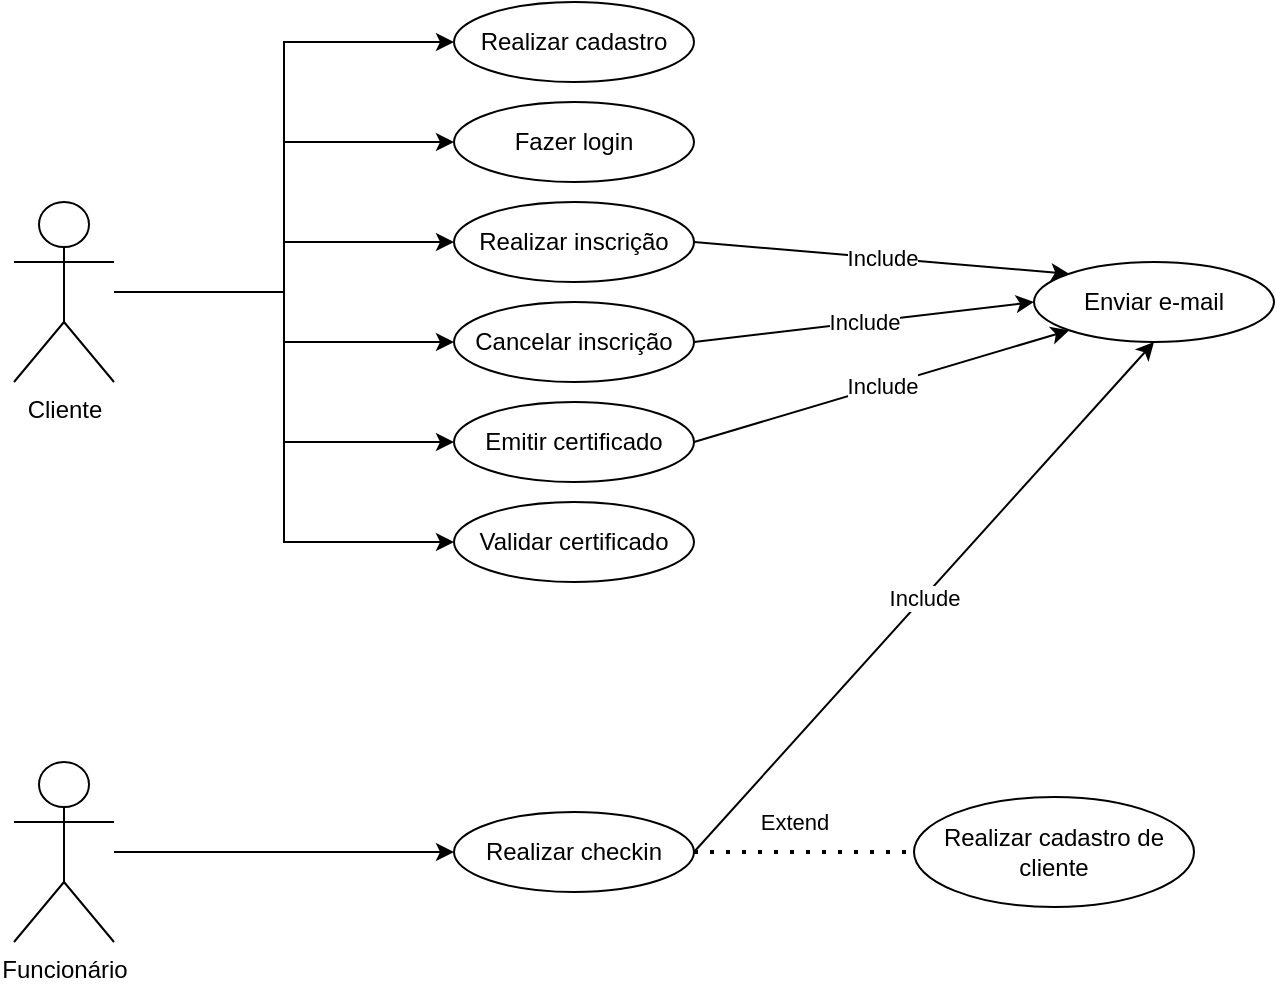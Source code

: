 <mxfile version="15.7.3" type="device"><diagram id="jHbD9xhgOA_Gl2QxAQvc" name="Page-1"><mxGraphModel dx="1374" dy="793" grid="1" gridSize="10" guides="1" tooltips="1" connect="1" arrows="1" fold="1" page="1" pageScale="1" pageWidth="827" pageHeight="1169" math="0" shadow="0"><root><mxCell id="0"/><mxCell id="1" parent="0"/><mxCell id="xTnpgNEam5HYeYE1drH0-10" style="edgeStyle=orthogonalEdgeStyle;rounded=0;orthogonalLoop=1;jettySize=auto;html=1;entryX=0;entryY=0.5;entryDx=0;entryDy=0;" edge="1" parent="1" source="xTnpgNEam5HYeYE1drH0-1" target="xTnpgNEam5HYeYE1drH0-9"><mxGeometry relative="1" as="geometry"/></mxCell><mxCell id="xTnpgNEam5HYeYE1drH0-1" value="Funcionário" style="shape=umlActor;verticalLabelPosition=bottom;verticalAlign=top;html=1;outlineConnect=0;" vertex="1" parent="1"><mxGeometry x="50" y="470" width="50" height="90" as="geometry"/></mxCell><mxCell id="xTnpgNEam5HYeYE1drH0-11" style="edgeStyle=orthogonalEdgeStyle;rounded=0;orthogonalLoop=1;jettySize=auto;html=1;entryX=0;entryY=0.5;entryDx=0;entryDy=0;" edge="1" parent="1" source="xTnpgNEam5HYeYE1drH0-2" target="xTnpgNEam5HYeYE1drH0-3"><mxGeometry relative="1" as="geometry"/></mxCell><mxCell id="xTnpgNEam5HYeYE1drH0-12" style="edgeStyle=orthogonalEdgeStyle;rounded=0;orthogonalLoop=1;jettySize=auto;html=1;entryX=0;entryY=0.5;entryDx=0;entryDy=0;" edge="1" parent="1" source="xTnpgNEam5HYeYE1drH0-2" target="xTnpgNEam5HYeYE1drH0-4"><mxGeometry relative="1" as="geometry"/></mxCell><mxCell id="xTnpgNEam5HYeYE1drH0-13" style="edgeStyle=orthogonalEdgeStyle;rounded=0;orthogonalLoop=1;jettySize=auto;html=1;entryX=0;entryY=0.5;entryDx=0;entryDy=0;" edge="1" parent="1" source="xTnpgNEam5HYeYE1drH0-2" target="xTnpgNEam5HYeYE1drH0-5"><mxGeometry relative="1" as="geometry"/></mxCell><mxCell id="xTnpgNEam5HYeYE1drH0-14" style="edgeStyle=orthogonalEdgeStyle;rounded=0;orthogonalLoop=1;jettySize=auto;html=1;entryX=0;entryY=0.5;entryDx=0;entryDy=0;" edge="1" parent="1" source="xTnpgNEam5HYeYE1drH0-2" target="xTnpgNEam5HYeYE1drH0-6"><mxGeometry relative="1" as="geometry"/></mxCell><mxCell id="xTnpgNEam5HYeYE1drH0-15" style="edgeStyle=orthogonalEdgeStyle;rounded=0;orthogonalLoop=1;jettySize=auto;html=1;entryX=0;entryY=0.5;entryDx=0;entryDy=0;" edge="1" parent="1" source="xTnpgNEam5HYeYE1drH0-2" target="xTnpgNEam5HYeYE1drH0-7"><mxGeometry relative="1" as="geometry"/></mxCell><mxCell id="xTnpgNEam5HYeYE1drH0-16" style="edgeStyle=orthogonalEdgeStyle;rounded=0;orthogonalLoop=1;jettySize=auto;html=1;entryX=0;entryY=0.5;entryDx=0;entryDy=0;" edge="1" parent="1" source="xTnpgNEam5HYeYE1drH0-2" target="xTnpgNEam5HYeYE1drH0-8"><mxGeometry relative="1" as="geometry"/></mxCell><mxCell id="xTnpgNEam5HYeYE1drH0-2" value="Cliente" style="shape=umlActor;verticalLabelPosition=bottom;verticalAlign=top;html=1;outlineConnect=0;" vertex="1" parent="1"><mxGeometry x="50" y="190" width="50" height="90" as="geometry"/></mxCell><mxCell id="xTnpgNEam5HYeYE1drH0-3" value="Realizar cadastro" style="ellipse;whiteSpace=wrap;html=1;" vertex="1" parent="1"><mxGeometry x="270" y="90" width="120" height="40" as="geometry"/></mxCell><mxCell id="xTnpgNEam5HYeYE1drH0-4" value="Fazer login" style="ellipse;whiteSpace=wrap;html=1;" vertex="1" parent="1"><mxGeometry x="270" y="140" width="120" height="40" as="geometry"/></mxCell><mxCell id="xTnpgNEam5HYeYE1drH0-5" value="Realizar inscrição" style="ellipse;whiteSpace=wrap;html=1;" vertex="1" parent="1"><mxGeometry x="270" y="190" width="120" height="40" as="geometry"/></mxCell><mxCell id="xTnpgNEam5HYeYE1drH0-6" value="Cancelar inscrição" style="ellipse;whiteSpace=wrap;html=1;" vertex="1" parent="1"><mxGeometry x="270" y="240" width="120" height="40" as="geometry"/></mxCell><mxCell id="xTnpgNEam5HYeYE1drH0-7" value="Emitir certificado" style="ellipse;whiteSpace=wrap;html=1;" vertex="1" parent="1"><mxGeometry x="270" y="290" width="120" height="40" as="geometry"/></mxCell><mxCell id="xTnpgNEam5HYeYE1drH0-8" value="Validar certificado" style="ellipse;whiteSpace=wrap;html=1;" vertex="1" parent="1"><mxGeometry x="270" y="340" width="120" height="40" as="geometry"/></mxCell><mxCell id="xTnpgNEam5HYeYE1drH0-9" value="Realizar checkin" style="ellipse;whiteSpace=wrap;html=1;" vertex="1" parent="1"><mxGeometry x="270" y="495" width="120" height="40" as="geometry"/></mxCell><mxCell id="xTnpgNEam5HYeYE1drH0-17" value="Realizar cadastro de cliente" style="ellipse;whiteSpace=wrap;html=1;" vertex="1" parent="1"><mxGeometry x="500" y="487.5" width="140" height="55" as="geometry"/></mxCell><mxCell id="xTnpgNEam5HYeYE1drH0-18" value="" style="endArrow=none;dashed=1;html=1;dashPattern=1 3;strokeWidth=2;rounded=0;entryX=0;entryY=0.5;entryDx=0;entryDy=0;exitX=1;exitY=0.5;exitDx=0;exitDy=0;" edge="1" parent="1" source="xTnpgNEam5HYeYE1drH0-9" target="xTnpgNEam5HYeYE1drH0-17"><mxGeometry width="50" height="50" relative="1" as="geometry"><mxPoint x="390" y="340" as="sourcePoint"/><mxPoint x="440" y="290" as="targetPoint"/></mxGeometry></mxCell><mxCell id="xTnpgNEam5HYeYE1drH0-19" value="Extend" style="edgeLabel;html=1;align=center;verticalAlign=middle;resizable=0;points=[];" vertex="1" connectable="0" parent="xTnpgNEam5HYeYE1drH0-18"><mxGeometry x="0.345" y="1" relative="1" as="geometry"><mxPoint x="-24" y="-14" as="offset"/></mxGeometry></mxCell><mxCell id="xTnpgNEam5HYeYE1drH0-20" value="Enviar e-mail" style="ellipse;whiteSpace=wrap;html=1;" vertex="1" parent="1"><mxGeometry x="560" y="220" width="120" height="40" as="geometry"/></mxCell><mxCell id="xTnpgNEam5HYeYE1drH0-21" value="" style="endArrow=classic;html=1;rounded=0;entryX=0;entryY=0;entryDx=0;entryDy=0;exitX=1;exitY=0.5;exitDx=0;exitDy=0;" edge="1" parent="1" source="xTnpgNEam5HYeYE1drH0-5" target="xTnpgNEam5HYeYE1drH0-20"><mxGeometry relative="1" as="geometry"><mxPoint x="360" y="320" as="sourcePoint"/><mxPoint x="460" y="320" as="targetPoint"/></mxGeometry></mxCell><mxCell id="xTnpgNEam5HYeYE1drH0-22" value="Include" style="edgeLabel;resizable=0;html=1;align=center;verticalAlign=middle;" connectable="0" vertex="1" parent="xTnpgNEam5HYeYE1drH0-21"><mxGeometry relative="1" as="geometry"/></mxCell><mxCell id="xTnpgNEam5HYeYE1drH0-23" value="" style="endArrow=classic;html=1;rounded=0;entryX=0;entryY=1;entryDx=0;entryDy=0;exitX=1;exitY=0.5;exitDx=0;exitDy=0;" edge="1" parent="1" source="xTnpgNEam5HYeYE1drH0-7" target="xTnpgNEam5HYeYE1drH0-20"><mxGeometry relative="1" as="geometry"><mxPoint x="400" y="120" as="sourcePoint"/><mxPoint x="570" y="250" as="targetPoint"/></mxGeometry></mxCell><mxCell id="xTnpgNEam5HYeYE1drH0-24" value="Include" style="edgeLabel;resizable=0;html=1;align=center;verticalAlign=middle;" connectable="0" vertex="1" parent="xTnpgNEam5HYeYE1drH0-23"><mxGeometry relative="1" as="geometry"/></mxCell><mxCell id="xTnpgNEam5HYeYE1drH0-25" value="" style="endArrow=classic;html=1;rounded=0;entryX=0;entryY=0.5;entryDx=0;entryDy=0;exitX=1;exitY=0.5;exitDx=0;exitDy=0;" edge="1" parent="1" source="xTnpgNEam5HYeYE1drH0-6" target="xTnpgNEam5HYeYE1drH0-20"><mxGeometry relative="1" as="geometry"><mxPoint x="400" y="220" as="sourcePoint"/><mxPoint x="570" y="250" as="targetPoint"/></mxGeometry></mxCell><mxCell id="xTnpgNEam5HYeYE1drH0-26" value="Include" style="edgeLabel;resizable=0;html=1;align=center;verticalAlign=middle;" connectable="0" vertex="1" parent="xTnpgNEam5HYeYE1drH0-25"><mxGeometry relative="1" as="geometry"/></mxCell><mxCell id="xTnpgNEam5HYeYE1drH0-27" value="" style="endArrow=classic;html=1;rounded=0;entryX=0.5;entryY=1;entryDx=0;entryDy=0;exitX=1;exitY=0.5;exitDx=0;exitDy=0;" edge="1" parent="1" source="xTnpgNEam5HYeYE1drH0-9" target="xTnpgNEam5HYeYE1drH0-20"><mxGeometry relative="1" as="geometry"><mxPoint x="400" y="270" as="sourcePoint"/><mxPoint x="570" y="250" as="targetPoint"/></mxGeometry></mxCell><mxCell id="xTnpgNEam5HYeYE1drH0-28" value="Include" style="edgeLabel;resizable=0;html=1;align=center;verticalAlign=middle;" connectable="0" vertex="1" parent="xTnpgNEam5HYeYE1drH0-27"><mxGeometry relative="1" as="geometry"/></mxCell></root></mxGraphModel></diagram></mxfile>